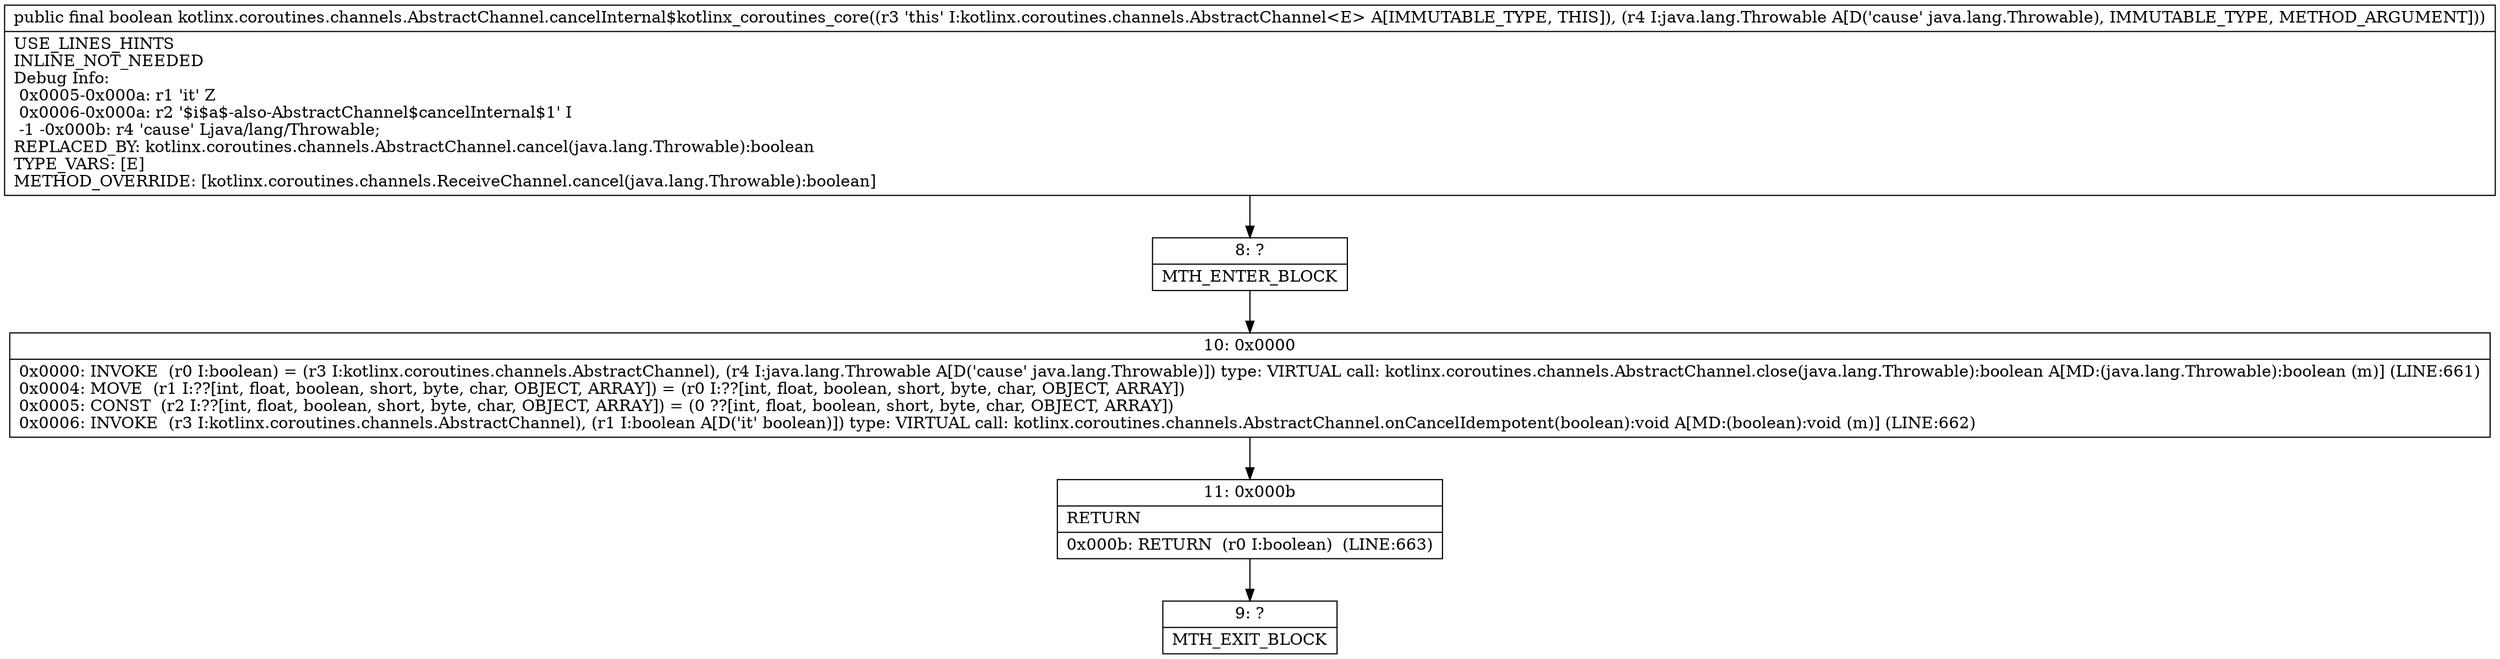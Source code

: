 digraph "CFG forkotlinx.coroutines.channels.AbstractChannel.cancelInternal$kotlinx_coroutines_core(Ljava\/lang\/Throwable;)Z" {
Node_8 [shape=record,label="{8\:\ ?|MTH_ENTER_BLOCK\l}"];
Node_10 [shape=record,label="{10\:\ 0x0000|0x0000: INVOKE  (r0 I:boolean) = (r3 I:kotlinx.coroutines.channels.AbstractChannel), (r4 I:java.lang.Throwable A[D('cause' java.lang.Throwable)]) type: VIRTUAL call: kotlinx.coroutines.channels.AbstractChannel.close(java.lang.Throwable):boolean A[MD:(java.lang.Throwable):boolean (m)] (LINE:661)\l0x0004: MOVE  (r1 I:??[int, float, boolean, short, byte, char, OBJECT, ARRAY]) = (r0 I:??[int, float, boolean, short, byte, char, OBJECT, ARRAY]) \l0x0005: CONST  (r2 I:??[int, float, boolean, short, byte, char, OBJECT, ARRAY]) = (0 ??[int, float, boolean, short, byte, char, OBJECT, ARRAY]) \l0x0006: INVOKE  (r3 I:kotlinx.coroutines.channels.AbstractChannel), (r1 I:boolean A[D('it' boolean)]) type: VIRTUAL call: kotlinx.coroutines.channels.AbstractChannel.onCancelIdempotent(boolean):void A[MD:(boolean):void (m)] (LINE:662)\l}"];
Node_11 [shape=record,label="{11\:\ 0x000b|RETURN\l|0x000b: RETURN  (r0 I:boolean)  (LINE:663)\l}"];
Node_9 [shape=record,label="{9\:\ ?|MTH_EXIT_BLOCK\l}"];
MethodNode[shape=record,label="{public final boolean kotlinx.coroutines.channels.AbstractChannel.cancelInternal$kotlinx_coroutines_core((r3 'this' I:kotlinx.coroutines.channels.AbstractChannel\<E\> A[IMMUTABLE_TYPE, THIS]), (r4 I:java.lang.Throwable A[D('cause' java.lang.Throwable), IMMUTABLE_TYPE, METHOD_ARGUMENT]))  | USE_LINES_HINTS\lINLINE_NOT_NEEDED\lDebug Info:\l  0x0005\-0x000a: r1 'it' Z\l  0x0006\-0x000a: r2 '$i$a$\-also\-AbstractChannel$cancelInternal$1' I\l  \-1 \-0x000b: r4 'cause' Ljava\/lang\/Throwable;\lREPLACED_BY: kotlinx.coroutines.channels.AbstractChannel.cancel(java.lang.Throwable):boolean\lTYPE_VARS: [E]\lMETHOD_OVERRIDE: [kotlinx.coroutines.channels.ReceiveChannel.cancel(java.lang.Throwable):boolean]\l}"];
MethodNode -> Node_8;Node_8 -> Node_10;
Node_10 -> Node_11;
Node_11 -> Node_9;
}

